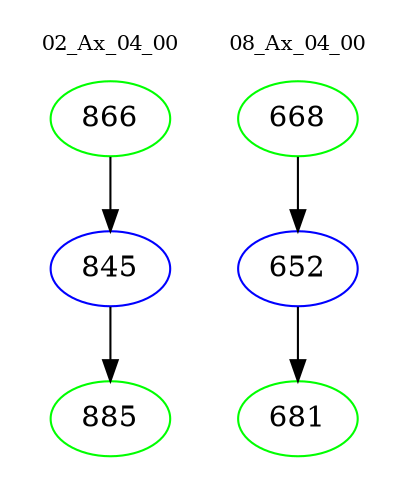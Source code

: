 digraph{
subgraph cluster_0 {
color = white
label = "02_Ax_04_00";
fontsize=10;
T0_866 [label="866", color="green"]
T0_866 -> T0_845 [color="black"]
T0_845 [label="845", color="blue"]
T0_845 -> T0_885 [color="black"]
T0_885 [label="885", color="green"]
}
subgraph cluster_1 {
color = white
label = "08_Ax_04_00";
fontsize=10;
T1_668 [label="668", color="green"]
T1_668 -> T1_652 [color="black"]
T1_652 [label="652", color="blue"]
T1_652 -> T1_681 [color="black"]
T1_681 [label="681", color="green"]
}
}

